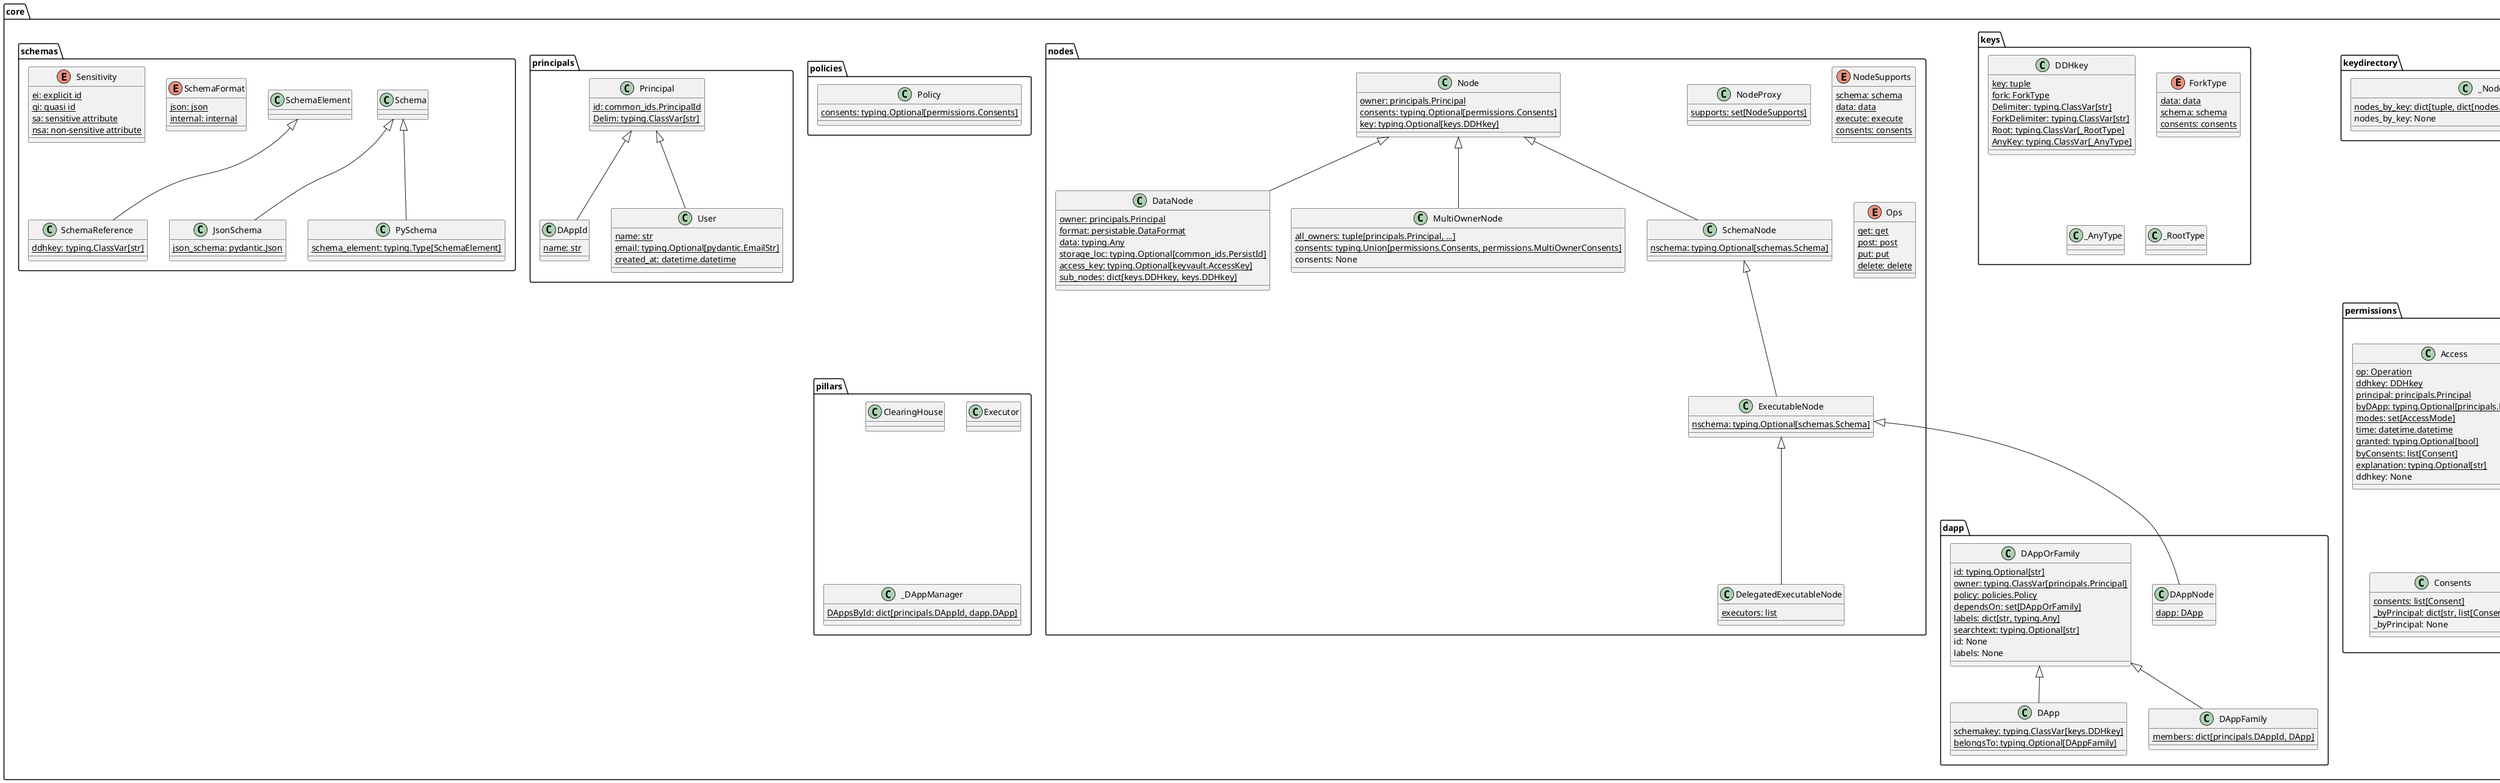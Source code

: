 @startuml
class core.dapp.DApp {
  schemakey: typing.ClassVar[keys.DDHkey] {static}
  belongsTo: typing.Optional[DAppFamily] {static}
}
class core.dapp.DAppFamily {
  members: dict[principals.DAppId, DApp] {static}
}
class core.dapp.DAppNode {
  dapp: DApp {static}
}
class core.dapp.DAppOrFamily {
  id: typing.Optional[str] {static}
  owner: typing.ClassVar[principals.Principal] {static}
  policy: policies.Policy {static}
  dependsOn: set[DAppOrFamily] {static}
  labels: dict[str, typing.Any] {static}
  searchtext: typing.Optional[str] {static}
  id: None
  labels: None
}
class core.errors.AccessError {
  http_status: typing.ClassVar[int] {static}
}
class core.errors.DAppError {
  http_status: typing.ClassVar[int] {static}
}
class core.errors.DDHerror {
  http_status: typing.ClassVar[int] {static}
}
class core.errors.NotFound {
  http_status: typing.ClassVar[int] {static}
}
class core.errors.NotSelectable {
  http_status: typing.ClassVar[int] {static}
}
class core.keydirectory._NodeRegistry {
  nodes_by_key: dict[tuple, dict[nodes.NodeSupports, nodes.NodeProxy]] {static}
  nodes_by_key: None
}
class core.keys.DDHkey {
  key: tuple {static}
  fork: ForkType {static}
  Delimiter: typing.ClassVar[str] {static}
  ForkDelimiter: typing.ClassVar[str] {static}
  Root: typing.ClassVar[_RootType] {static}
  AnyKey: typing.ClassVar[_AnyType] {static}
}
enum core.keys.ForkType {
  data: data {static}
  schema: schema {static}
  consents: consents {static}
}
class core.keys._AnyType {
}
class core.keys._RootType {
}
class core.nodes.DataNode {
  owner: principals.Principal {static}
  format: persistable.DataFormat {static}
  data: typing.Any {static}
  storage_loc: typing.Optional[common_ids.PersistId] {static}
  access_key: typing.Optional[keyvault.AccessKey] {static}
  sub_nodes: dict[keys.DDHkey, keys.DDHkey] {static}
}
class core.nodes.DelegatedExecutableNode {
  executors: list {static}
}
class core.nodes.ExecutableNode {
  nschema: typing.Optional[schemas.Schema] {static}
}
class core.nodes.MultiOwnerNode {
  all_owners: tuple[principals.Principal, ...] {static}
  consents: typing.Union[permissions.Consents, permissions.MultiOwnerConsents] {static}
  consents: None
}
class core.nodes.Node {
  owner: principals.Principal {static}
  consents: typing.Optional[permissions.Consents] {static}
  key: typing.Optional[keys.DDHkey] {static}
}
class core.nodes.NodeProxy {
  supports: set[NodeSupports] {static}
}
enum core.nodes.NodeSupports {
  schema: schema {static}
  data: data {static}
  execute: execute {static}
  consents: consents {static}
}
enum core.nodes.Ops {
  get: get {static}
  post: post {static}
  put: put {static}
  delete: delete {static}
}
class core.nodes.SchemaNode {
  nschema: typing.Optional[schemas.Schema] {static}
}
class core.permissions.Access {
  op: Operation {static}
  ddhkey: DDHkey {static}
  principal: principals.Principal {static}
  byDApp: typing.Optional[principals.DAppId] {static}
  modes: set[AccessMode] {static}
  time: datetime.datetime {static}
  granted: typing.Optional[bool] {static}
  byConsents: list[Consent] {static}
  explanation: typing.Optional[str] {static}
  ddhkey: None
}
enum core.permissions.AccessMode {
  read: read {static}
  protected: protected {static}
  write: write {static}
  anonymous: anonymous {static}
  pseudonym: pseudonym {static}
  aggregated: aggregated {static}
  differential: differential {static}
  confidential: confidential {static}
  schema_read: schema_read {static}
  schema_write: schema_write {static}
  consent_read: consent_read {static}
  consent_write: consent_write {static}
  login: login {static}
}
class core.permissions.Consent {
  grantedTo: list[principals.Principal] {static}
  withApps: set[principals.DAppId] {static}
  withModes: set[AccessMode] {static}
}
class core.permissions.Consents {
  consents: list[Consent] {static}
  _byPrincipal: dict[str, list[Consent]] {static}
  _byPrincipal: None
}
class core.permissions.MultiOwnerConsents {
  consents_by_owner: dict[principals.Principal, Consents] {static}
}
enum core.permissions.Operation {
  get: get {static}
  put: put {static}
  post: post {static}
  delete: delete {static}
}
class core.pillars.ClearingHouse {
}
class core.pillars.Executor {
}
class core.pillars._DAppManager {
  DAppsById: dict[principals.DAppId, dapp.DApp] {static}
}
class core.policies.Policy {
  consents: typing.Optional[permissions.Consents] {static}
}
class core.principals.DAppId {
  name: str {static}
}
class core.principals.Principal {
  id: common_ids.PrincipalId {static}
  Delim: typing.ClassVar[str] {static}
}
class core.principals.User {
  name: str {static}
  email: typing.Optional[pydantic.EmailStr] {static}
  created_at: datetime.datetime {static}
}
class core.schemas.JsonSchema {
  json_schema: pydantic.Json {static}
}
class core.schemas.PySchema {
  schema_element: typing.Type[SchemaElement] {static}
}
class core.schemas.Schema {
}
class core.schemas.SchemaElement {
}
enum core.schemas.SchemaFormat {
  json: json {static}
  internal: internal {static}
}
class core.schemas.SchemaReference {
  ddhkey: typing.ClassVar[str] {static}
}
enum core.schemas.Sensitivity {
  ei: explicit id {static}
  qi: quasi id {static}
  sa: sensitive attribute {static}
  nsa: non-sensitive attribute {static}
}
class core.transactions.Transaction {
  trxid: common_ids.TrxId {static}
  for_user: principals.Principal {static}
  accesses: list[permissions.Access] {static}
  exp: datetime.datetime {static}
  read_consentees: set[common_ids.PrincipalId] {static}
  initial_read_consentees: set[common_ids.PrincipalId] {static}
  Transactions: typing.ClassVar[dict[common_ids.TrxId, 'Transaction']] {static}
  TTL: typing.ClassVar[datetime.timedelta] {static}
  read_consentees: None
}
class core.transactions.TrxAccessError {
  http_status: typing.ClassVar[int] {static}
}
core.dapp.DAppOrFamily <|-- core.dapp.DApp
core.dapp.DAppOrFamily <|-- core.dapp.DAppFamily
core.nodes.ExecutableNode <|-- core.dapp.DAppNode
core.errors.DDHerror <|-- core.errors.AccessError
core.errors.DDHerror <|-- core.errors.DAppError
core.errors.DDHerror <|-- core.errors.NotFound
core.errors.DDHerror <|-- core.errors.NotSelectable
core.nodes.Node <|-- core.nodes.DataNode
core.nodes.ExecutableNode <|-- core.nodes.DelegatedExecutableNode
core.nodes.SchemaNode <|-- core.nodes.ExecutableNode
core.nodes.Node <|-- core.nodes.MultiOwnerNode
core.nodes.Node <|-- core.nodes.SchemaNode
core.principals.Principal <|-- core.principals.DAppId
core.principals.Principal <|-- core.principals.User
core.schemas.Schema <|-- core.schemas.JsonSchema
core.schemas.Schema <|-- core.schemas.PySchema
core.schemas.SchemaElement <|-- core.schemas.SchemaReference
core.errors.AccessError <|-- core.transactions.TrxAccessError
@enduml

